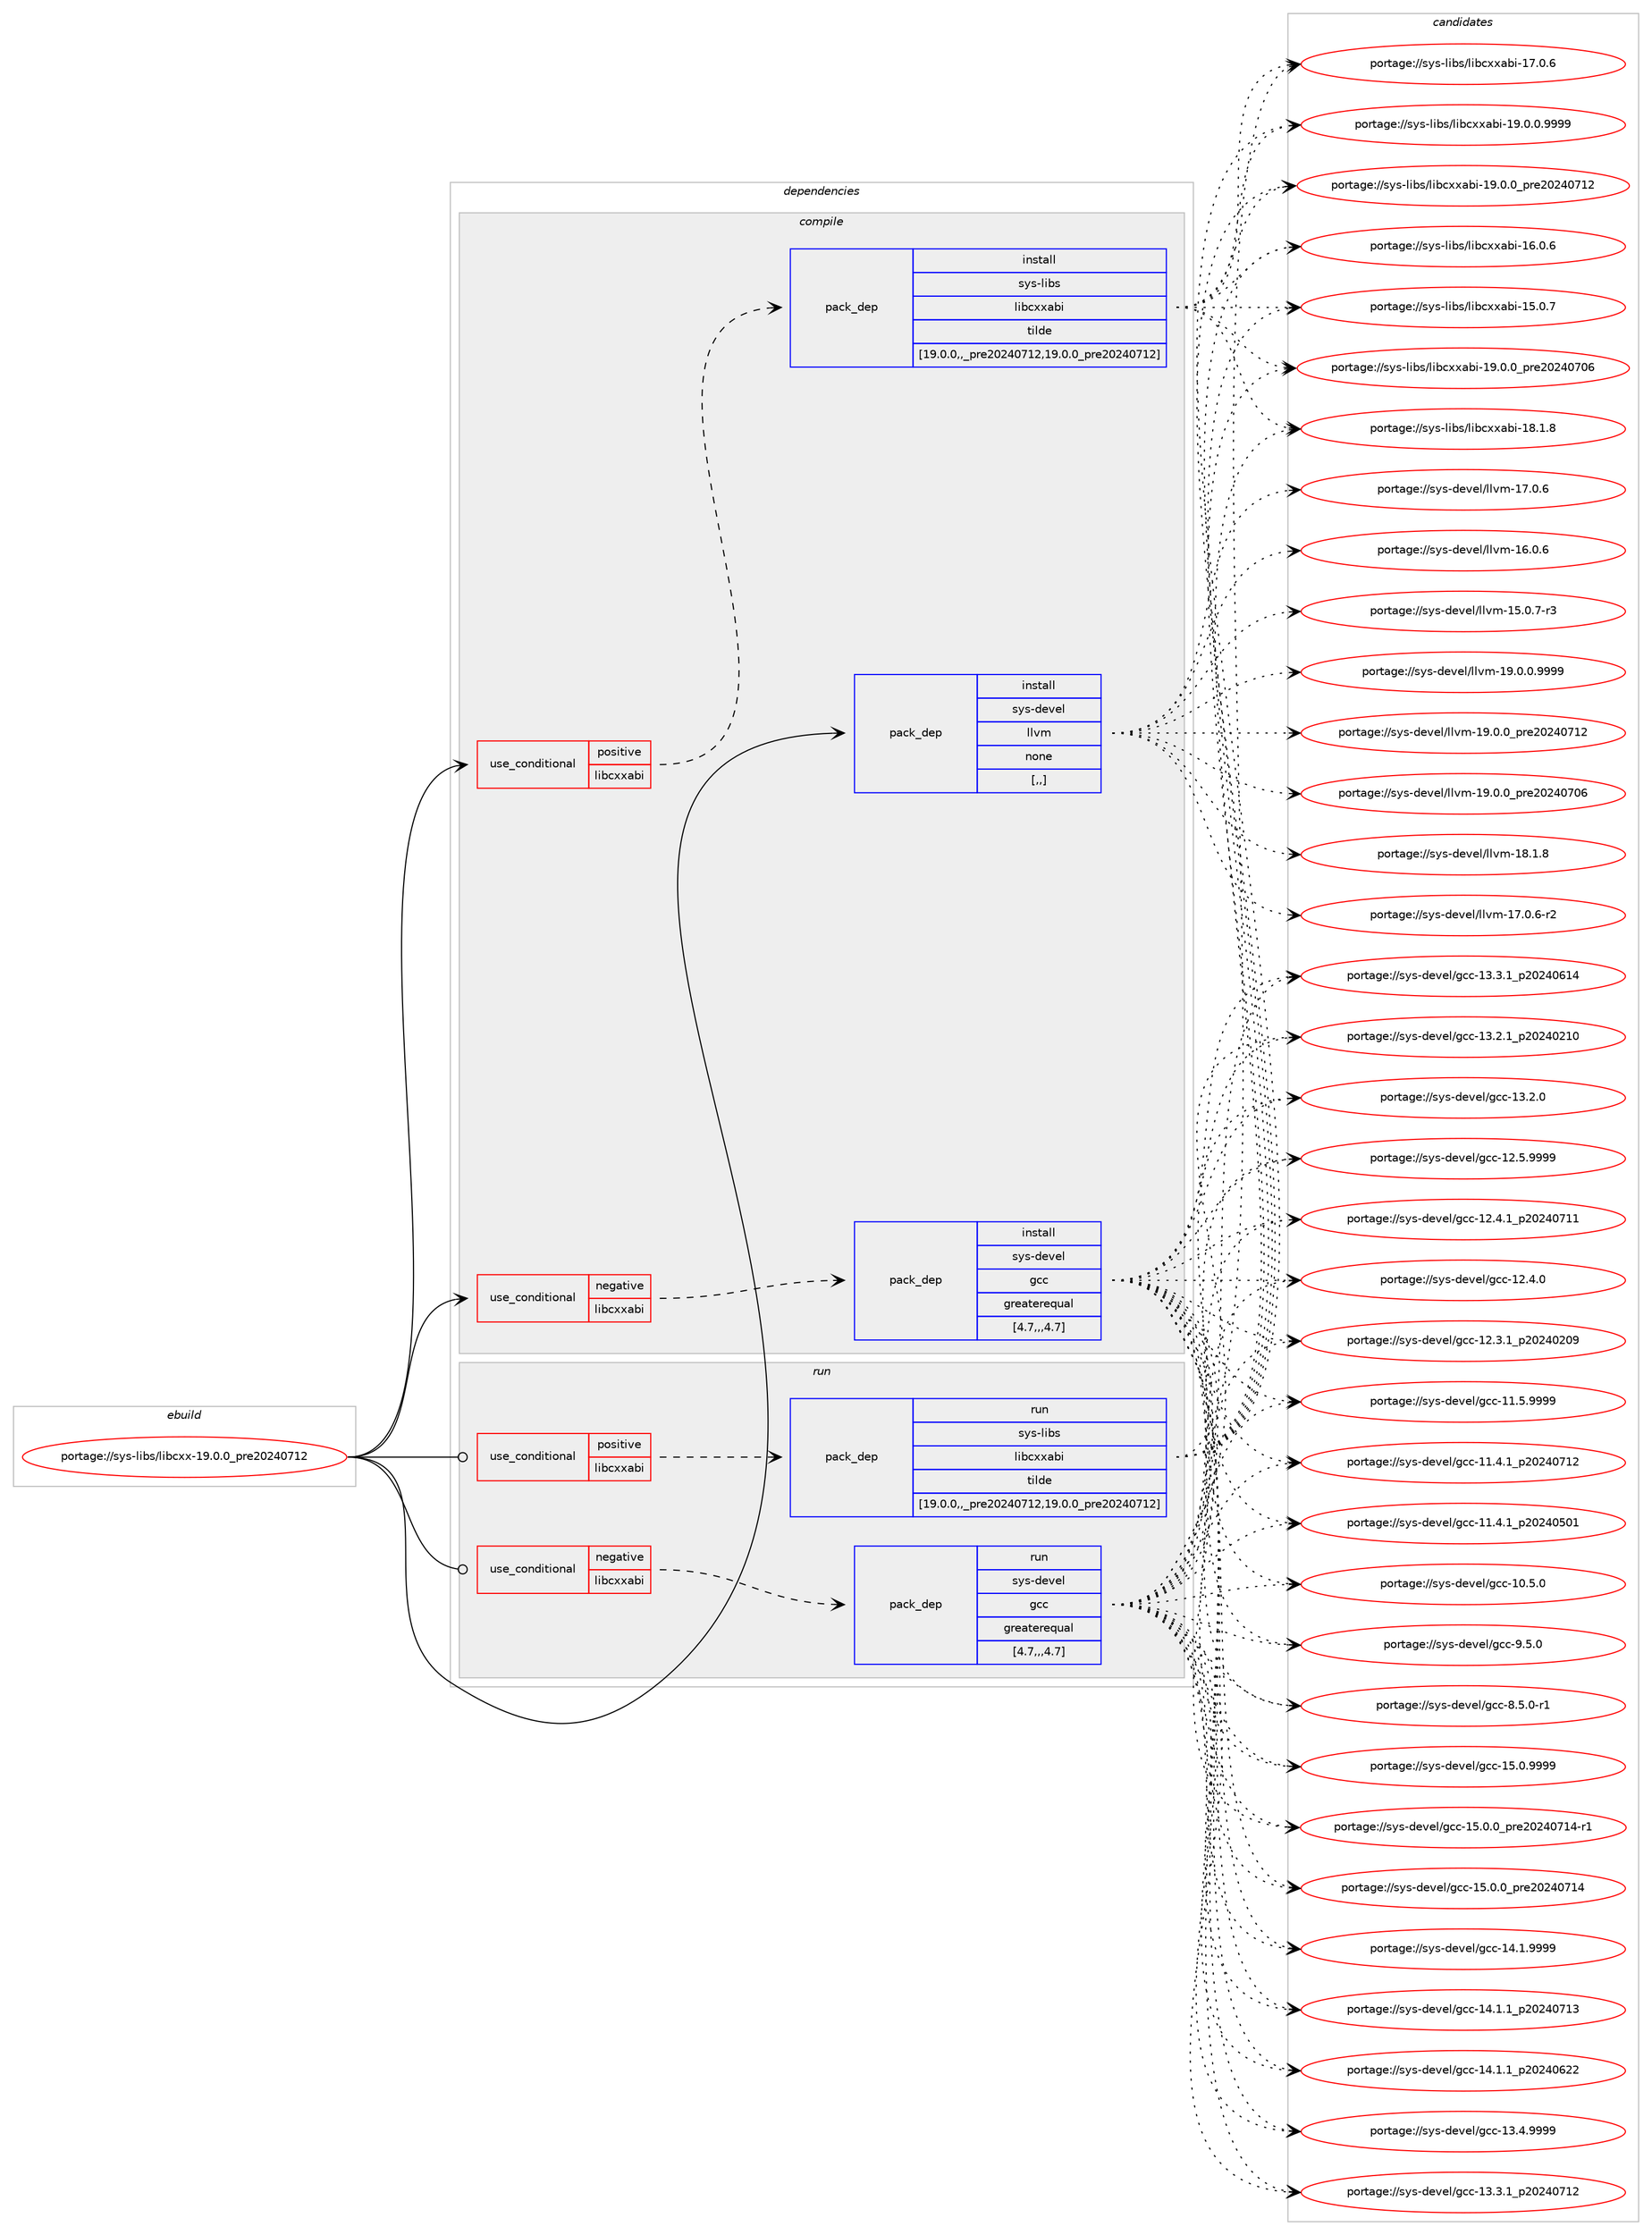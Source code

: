 digraph prolog {

# *************
# Graph options
# *************

newrank=true;
concentrate=true;
compound=true;
graph [rankdir=LR,fontname=Helvetica,fontsize=10,ranksep=1.5];#, ranksep=2.5, nodesep=0.2];
edge  [arrowhead=vee];
node  [fontname=Helvetica,fontsize=10];

# **********
# The ebuild
# **********

subgraph cluster_leftcol {
color=gray;
label=<<i>ebuild</i>>;
id [label="portage://sys-libs/libcxx-19.0.0_pre20240712", color=red, width=4, href="../sys-libs/libcxx-19.0.0_pre20240712.svg"];
}

# ****************
# The dependencies
# ****************

subgraph cluster_midcol {
color=gray;
label=<<i>dependencies</i>>;
subgraph cluster_compile {
fillcolor="#eeeeee";
style=filled;
label=<<i>compile</i>>;
subgraph cond116793 {
dependency438400 [label=<<TABLE BORDER="0" CELLBORDER="1" CELLSPACING="0" CELLPADDING="4"><TR><TD ROWSPAN="3" CELLPADDING="10">use_conditional</TD></TR><TR><TD>negative</TD></TR><TR><TD>libcxxabi</TD></TR></TABLE>>, shape=none, color=red];
subgraph pack318602 {
dependency438401 [label=<<TABLE BORDER="0" CELLBORDER="1" CELLSPACING="0" CELLPADDING="4" WIDTH="220"><TR><TD ROWSPAN="6" CELLPADDING="30">pack_dep</TD></TR><TR><TD WIDTH="110">install</TD></TR><TR><TD>sys-devel</TD></TR><TR><TD>gcc</TD></TR><TR><TD>greaterequal</TD></TR><TR><TD>[4.7,,,4.7]</TD></TR></TABLE>>, shape=none, color=blue];
}
dependency438400:e -> dependency438401:w [weight=20,style="dashed",arrowhead="vee"];
}
id:e -> dependency438400:w [weight=20,style="solid",arrowhead="vee"];
subgraph cond116794 {
dependency438402 [label=<<TABLE BORDER="0" CELLBORDER="1" CELLSPACING="0" CELLPADDING="4"><TR><TD ROWSPAN="3" CELLPADDING="10">use_conditional</TD></TR><TR><TD>positive</TD></TR><TR><TD>libcxxabi</TD></TR></TABLE>>, shape=none, color=red];
subgraph pack318603 {
dependency438403 [label=<<TABLE BORDER="0" CELLBORDER="1" CELLSPACING="0" CELLPADDING="4" WIDTH="220"><TR><TD ROWSPAN="6" CELLPADDING="30">pack_dep</TD></TR><TR><TD WIDTH="110">install</TD></TR><TR><TD>sys-libs</TD></TR><TR><TD>libcxxabi</TD></TR><TR><TD>tilde</TD></TR><TR><TD>[19.0.0,,_pre20240712,19.0.0_pre20240712]</TD></TR></TABLE>>, shape=none, color=blue];
}
dependency438402:e -> dependency438403:w [weight=20,style="dashed",arrowhead="vee"];
}
id:e -> dependency438402:w [weight=20,style="solid",arrowhead="vee"];
subgraph pack318604 {
dependency438404 [label=<<TABLE BORDER="0" CELLBORDER="1" CELLSPACING="0" CELLPADDING="4" WIDTH="220"><TR><TD ROWSPAN="6" CELLPADDING="30">pack_dep</TD></TR><TR><TD WIDTH="110">install</TD></TR><TR><TD>sys-devel</TD></TR><TR><TD>llvm</TD></TR><TR><TD>none</TD></TR><TR><TD>[,,]</TD></TR></TABLE>>, shape=none, color=blue];
}
id:e -> dependency438404:w [weight=20,style="solid",arrowhead="vee"];
}
subgraph cluster_compileandrun {
fillcolor="#eeeeee";
style=filled;
label=<<i>compile and run</i>>;
}
subgraph cluster_run {
fillcolor="#eeeeee";
style=filled;
label=<<i>run</i>>;
subgraph cond116795 {
dependency438405 [label=<<TABLE BORDER="0" CELLBORDER="1" CELLSPACING="0" CELLPADDING="4"><TR><TD ROWSPAN="3" CELLPADDING="10">use_conditional</TD></TR><TR><TD>negative</TD></TR><TR><TD>libcxxabi</TD></TR></TABLE>>, shape=none, color=red];
subgraph pack318605 {
dependency438406 [label=<<TABLE BORDER="0" CELLBORDER="1" CELLSPACING="0" CELLPADDING="4" WIDTH="220"><TR><TD ROWSPAN="6" CELLPADDING="30">pack_dep</TD></TR><TR><TD WIDTH="110">run</TD></TR><TR><TD>sys-devel</TD></TR><TR><TD>gcc</TD></TR><TR><TD>greaterequal</TD></TR><TR><TD>[4.7,,,4.7]</TD></TR></TABLE>>, shape=none, color=blue];
}
dependency438405:e -> dependency438406:w [weight=20,style="dashed",arrowhead="vee"];
}
id:e -> dependency438405:w [weight=20,style="solid",arrowhead="odot"];
subgraph cond116796 {
dependency438407 [label=<<TABLE BORDER="0" CELLBORDER="1" CELLSPACING="0" CELLPADDING="4"><TR><TD ROWSPAN="3" CELLPADDING="10">use_conditional</TD></TR><TR><TD>positive</TD></TR><TR><TD>libcxxabi</TD></TR></TABLE>>, shape=none, color=red];
subgraph pack318606 {
dependency438408 [label=<<TABLE BORDER="0" CELLBORDER="1" CELLSPACING="0" CELLPADDING="4" WIDTH="220"><TR><TD ROWSPAN="6" CELLPADDING="30">pack_dep</TD></TR><TR><TD WIDTH="110">run</TD></TR><TR><TD>sys-libs</TD></TR><TR><TD>libcxxabi</TD></TR><TR><TD>tilde</TD></TR><TR><TD>[19.0.0,,_pre20240712,19.0.0_pre20240712]</TD></TR></TABLE>>, shape=none, color=blue];
}
dependency438407:e -> dependency438408:w [weight=20,style="dashed",arrowhead="vee"];
}
id:e -> dependency438407:w [weight=20,style="solid",arrowhead="odot"];
}
}

# **************
# The candidates
# **************

subgraph cluster_choices {
rank=same;
color=gray;
label=<<i>candidates</i>>;

subgraph choice318602 {
color=black;
nodesep=1;
choice1151211154510010111810110847103999945495346484657575757 [label="portage://sys-devel/gcc-15.0.9999", color=red, width=4,href="../sys-devel/gcc-15.0.9999.svg"];
choice11512111545100101118101108471039999454953464846489511211410150485052485549524511449 [label="portage://sys-devel/gcc-15.0.0_pre20240714-r1", color=red, width=4,href="../sys-devel/gcc-15.0.0_pre20240714-r1.svg"];
choice1151211154510010111810110847103999945495346484648951121141015048505248554952 [label="portage://sys-devel/gcc-15.0.0_pre20240714", color=red, width=4,href="../sys-devel/gcc-15.0.0_pre20240714.svg"];
choice1151211154510010111810110847103999945495246494657575757 [label="portage://sys-devel/gcc-14.1.9999", color=red, width=4,href="../sys-devel/gcc-14.1.9999.svg"];
choice1151211154510010111810110847103999945495246494649951125048505248554951 [label="portage://sys-devel/gcc-14.1.1_p20240713", color=red, width=4,href="../sys-devel/gcc-14.1.1_p20240713.svg"];
choice1151211154510010111810110847103999945495246494649951125048505248545050 [label="portage://sys-devel/gcc-14.1.1_p20240622", color=red, width=4,href="../sys-devel/gcc-14.1.1_p20240622.svg"];
choice1151211154510010111810110847103999945495146524657575757 [label="portage://sys-devel/gcc-13.4.9999", color=red, width=4,href="../sys-devel/gcc-13.4.9999.svg"];
choice1151211154510010111810110847103999945495146514649951125048505248554950 [label="portage://sys-devel/gcc-13.3.1_p20240712", color=red, width=4,href="../sys-devel/gcc-13.3.1_p20240712.svg"];
choice1151211154510010111810110847103999945495146514649951125048505248544952 [label="portage://sys-devel/gcc-13.3.1_p20240614", color=red, width=4,href="../sys-devel/gcc-13.3.1_p20240614.svg"];
choice1151211154510010111810110847103999945495146504649951125048505248504948 [label="portage://sys-devel/gcc-13.2.1_p20240210", color=red, width=4,href="../sys-devel/gcc-13.2.1_p20240210.svg"];
choice1151211154510010111810110847103999945495146504648 [label="portage://sys-devel/gcc-13.2.0", color=red, width=4,href="../sys-devel/gcc-13.2.0.svg"];
choice1151211154510010111810110847103999945495046534657575757 [label="portage://sys-devel/gcc-12.5.9999", color=red, width=4,href="../sys-devel/gcc-12.5.9999.svg"];
choice1151211154510010111810110847103999945495046524649951125048505248554949 [label="portage://sys-devel/gcc-12.4.1_p20240711", color=red, width=4,href="../sys-devel/gcc-12.4.1_p20240711.svg"];
choice1151211154510010111810110847103999945495046524648 [label="portage://sys-devel/gcc-12.4.0", color=red, width=4,href="../sys-devel/gcc-12.4.0.svg"];
choice1151211154510010111810110847103999945495046514649951125048505248504857 [label="portage://sys-devel/gcc-12.3.1_p20240209", color=red, width=4,href="../sys-devel/gcc-12.3.1_p20240209.svg"];
choice1151211154510010111810110847103999945494946534657575757 [label="portage://sys-devel/gcc-11.5.9999", color=red, width=4,href="../sys-devel/gcc-11.5.9999.svg"];
choice1151211154510010111810110847103999945494946524649951125048505248554950 [label="portage://sys-devel/gcc-11.4.1_p20240712", color=red, width=4,href="../sys-devel/gcc-11.4.1_p20240712.svg"];
choice1151211154510010111810110847103999945494946524649951125048505248534849 [label="portage://sys-devel/gcc-11.4.1_p20240501", color=red, width=4,href="../sys-devel/gcc-11.4.1_p20240501.svg"];
choice1151211154510010111810110847103999945494846534648 [label="portage://sys-devel/gcc-10.5.0", color=red, width=4,href="../sys-devel/gcc-10.5.0.svg"];
choice11512111545100101118101108471039999455746534648 [label="portage://sys-devel/gcc-9.5.0", color=red, width=4,href="../sys-devel/gcc-9.5.0.svg"];
choice115121115451001011181011084710399994556465346484511449 [label="portage://sys-devel/gcc-8.5.0-r1", color=red, width=4,href="../sys-devel/gcc-8.5.0-r1.svg"];
dependency438401:e -> choice1151211154510010111810110847103999945495346484657575757:w [style=dotted,weight="100"];
dependency438401:e -> choice11512111545100101118101108471039999454953464846489511211410150485052485549524511449:w [style=dotted,weight="100"];
dependency438401:e -> choice1151211154510010111810110847103999945495346484648951121141015048505248554952:w [style=dotted,weight="100"];
dependency438401:e -> choice1151211154510010111810110847103999945495246494657575757:w [style=dotted,weight="100"];
dependency438401:e -> choice1151211154510010111810110847103999945495246494649951125048505248554951:w [style=dotted,weight="100"];
dependency438401:e -> choice1151211154510010111810110847103999945495246494649951125048505248545050:w [style=dotted,weight="100"];
dependency438401:e -> choice1151211154510010111810110847103999945495146524657575757:w [style=dotted,weight="100"];
dependency438401:e -> choice1151211154510010111810110847103999945495146514649951125048505248554950:w [style=dotted,weight="100"];
dependency438401:e -> choice1151211154510010111810110847103999945495146514649951125048505248544952:w [style=dotted,weight="100"];
dependency438401:e -> choice1151211154510010111810110847103999945495146504649951125048505248504948:w [style=dotted,weight="100"];
dependency438401:e -> choice1151211154510010111810110847103999945495146504648:w [style=dotted,weight="100"];
dependency438401:e -> choice1151211154510010111810110847103999945495046534657575757:w [style=dotted,weight="100"];
dependency438401:e -> choice1151211154510010111810110847103999945495046524649951125048505248554949:w [style=dotted,weight="100"];
dependency438401:e -> choice1151211154510010111810110847103999945495046524648:w [style=dotted,weight="100"];
dependency438401:e -> choice1151211154510010111810110847103999945495046514649951125048505248504857:w [style=dotted,weight="100"];
dependency438401:e -> choice1151211154510010111810110847103999945494946534657575757:w [style=dotted,weight="100"];
dependency438401:e -> choice1151211154510010111810110847103999945494946524649951125048505248554950:w [style=dotted,weight="100"];
dependency438401:e -> choice1151211154510010111810110847103999945494946524649951125048505248534849:w [style=dotted,weight="100"];
dependency438401:e -> choice1151211154510010111810110847103999945494846534648:w [style=dotted,weight="100"];
dependency438401:e -> choice11512111545100101118101108471039999455746534648:w [style=dotted,weight="100"];
dependency438401:e -> choice115121115451001011181011084710399994556465346484511449:w [style=dotted,weight="100"];
}
subgraph choice318603 {
color=black;
nodesep=1;
choice11512111545108105981154710810598991201209798105454957464846484657575757 [label="portage://sys-libs/libcxxabi-19.0.0.9999", color=red, width=4,href="../sys-libs/libcxxabi-19.0.0.9999.svg"];
choice1151211154510810598115471081059899120120979810545495746484648951121141015048505248554950 [label="portage://sys-libs/libcxxabi-19.0.0_pre20240712", color=red, width=4,href="../sys-libs/libcxxabi-19.0.0_pre20240712.svg"];
choice1151211154510810598115471081059899120120979810545495746484648951121141015048505248554854 [label="portage://sys-libs/libcxxabi-19.0.0_pre20240706", color=red, width=4,href="../sys-libs/libcxxabi-19.0.0_pre20240706.svg"];
choice1151211154510810598115471081059899120120979810545495646494656 [label="portage://sys-libs/libcxxabi-18.1.8", color=red, width=4,href="../sys-libs/libcxxabi-18.1.8.svg"];
choice1151211154510810598115471081059899120120979810545495546484654 [label="portage://sys-libs/libcxxabi-17.0.6", color=red, width=4,href="../sys-libs/libcxxabi-17.0.6.svg"];
choice1151211154510810598115471081059899120120979810545495446484654 [label="portage://sys-libs/libcxxabi-16.0.6", color=red, width=4,href="../sys-libs/libcxxabi-16.0.6.svg"];
choice1151211154510810598115471081059899120120979810545495346484655 [label="portage://sys-libs/libcxxabi-15.0.7", color=red, width=4,href="../sys-libs/libcxxabi-15.0.7.svg"];
dependency438403:e -> choice11512111545108105981154710810598991201209798105454957464846484657575757:w [style=dotted,weight="100"];
dependency438403:e -> choice1151211154510810598115471081059899120120979810545495746484648951121141015048505248554950:w [style=dotted,weight="100"];
dependency438403:e -> choice1151211154510810598115471081059899120120979810545495746484648951121141015048505248554854:w [style=dotted,weight="100"];
dependency438403:e -> choice1151211154510810598115471081059899120120979810545495646494656:w [style=dotted,weight="100"];
dependency438403:e -> choice1151211154510810598115471081059899120120979810545495546484654:w [style=dotted,weight="100"];
dependency438403:e -> choice1151211154510810598115471081059899120120979810545495446484654:w [style=dotted,weight="100"];
dependency438403:e -> choice1151211154510810598115471081059899120120979810545495346484655:w [style=dotted,weight="100"];
}
subgraph choice318604 {
color=black;
nodesep=1;
choice1151211154510010111810110847108108118109454957464846484657575757 [label="portage://sys-devel/llvm-19.0.0.9999", color=red, width=4,href="../sys-devel/llvm-19.0.0.9999.svg"];
choice115121115451001011181011084710810811810945495746484648951121141015048505248554950 [label="portage://sys-devel/llvm-19.0.0_pre20240712", color=red, width=4,href="../sys-devel/llvm-19.0.0_pre20240712.svg"];
choice115121115451001011181011084710810811810945495746484648951121141015048505248554854 [label="portage://sys-devel/llvm-19.0.0_pre20240706", color=red, width=4,href="../sys-devel/llvm-19.0.0_pre20240706.svg"];
choice115121115451001011181011084710810811810945495646494656 [label="portage://sys-devel/llvm-18.1.8", color=red, width=4,href="../sys-devel/llvm-18.1.8.svg"];
choice1151211154510010111810110847108108118109454955464846544511450 [label="portage://sys-devel/llvm-17.0.6-r2", color=red, width=4,href="../sys-devel/llvm-17.0.6-r2.svg"];
choice115121115451001011181011084710810811810945495546484654 [label="portage://sys-devel/llvm-17.0.6", color=red, width=4,href="../sys-devel/llvm-17.0.6.svg"];
choice115121115451001011181011084710810811810945495446484654 [label="portage://sys-devel/llvm-16.0.6", color=red, width=4,href="../sys-devel/llvm-16.0.6.svg"];
choice1151211154510010111810110847108108118109454953464846554511451 [label="portage://sys-devel/llvm-15.0.7-r3", color=red, width=4,href="../sys-devel/llvm-15.0.7-r3.svg"];
dependency438404:e -> choice1151211154510010111810110847108108118109454957464846484657575757:w [style=dotted,weight="100"];
dependency438404:e -> choice115121115451001011181011084710810811810945495746484648951121141015048505248554950:w [style=dotted,weight="100"];
dependency438404:e -> choice115121115451001011181011084710810811810945495746484648951121141015048505248554854:w [style=dotted,weight="100"];
dependency438404:e -> choice115121115451001011181011084710810811810945495646494656:w [style=dotted,weight="100"];
dependency438404:e -> choice1151211154510010111810110847108108118109454955464846544511450:w [style=dotted,weight="100"];
dependency438404:e -> choice115121115451001011181011084710810811810945495546484654:w [style=dotted,weight="100"];
dependency438404:e -> choice115121115451001011181011084710810811810945495446484654:w [style=dotted,weight="100"];
dependency438404:e -> choice1151211154510010111810110847108108118109454953464846554511451:w [style=dotted,weight="100"];
}
subgraph choice318605 {
color=black;
nodesep=1;
choice1151211154510010111810110847103999945495346484657575757 [label="portage://sys-devel/gcc-15.0.9999", color=red, width=4,href="../sys-devel/gcc-15.0.9999.svg"];
choice11512111545100101118101108471039999454953464846489511211410150485052485549524511449 [label="portage://sys-devel/gcc-15.0.0_pre20240714-r1", color=red, width=4,href="../sys-devel/gcc-15.0.0_pre20240714-r1.svg"];
choice1151211154510010111810110847103999945495346484648951121141015048505248554952 [label="portage://sys-devel/gcc-15.0.0_pre20240714", color=red, width=4,href="../sys-devel/gcc-15.0.0_pre20240714.svg"];
choice1151211154510010111810110847103999945495246494657575757 [label="portage://sys-devel/gcc-14.1.9999", color=red, width=4,href="../sys-devel/gcc-14.1.9999.svg"];
choice1151211154510010111810110847103999945495246494649951125048505248554951 [label="portage://sys-devel/gcc-14.1.1_p20240713", color=red, width=4,href="../sys-devel/gcc-14.1.1_p20240713.svg"];
choice1151211154510010111810110847103999945495246494649951125048505248545050 [label="portage://sys-devel/gcc-14.1.1_p20240622", color=red, width=4,href="../sys-devel/gcc-14.1.1_p20240622.svg"];
choice1151211154510010111810110847103999945495146524657575757 [label="portage://sys-devel/gcc-13.4.9999", color=red, width=4,href="../sys-devel/gcc-13.4.9999.svg"];
choice1151211154510010111810110847103999945495146514649951125048505248554950 [label="portage://sys-devel/gcc-13.3.1_p20240712", color=red, width=4,href="../sys-devel/gcc-13.3.1_p20240712.svg"];
choice1151211154510010111810110847103999945495146514649951125048505248544952 [label="portage://sys-devel/gcc-13.3.1_p20240614", color=red, width=4,href="../sys-devel/gcc-13.3.1_p20240614.svg"];
choice1151211154510010111810110847103999945495146504649951125048505248504948 [label="portage://sys-devel/gcc-13.2.1_p20240210", color=red, width=4,href="../sys-devel/gcc-13.2.1_p20240210.svg"];
choice1151211154510010111810110847103999945495146504648 [label="portage://sys-devel/gcc-13.2.0", color=red, width=4,href="../sys-devel/gcc-13.2.0.svg"];
choice1151211154510010111810110847103999945495046534657575757 [label="portage://sys-devel/gcc-12.5.9999", color=red, width=4,href="../sys-devel/gcc-12.5.9999.svg"];
choice1151211154510010111810110847103999945495046524649951125048505248554949 [label="portage://sys-devel/gcc-12.4.1_p20240711", color=red, width=4,href="../sys-devel/gcc-12.4.1_p20240711.svg"];
choice1151211154510010111810110847103999945495046524648 [label="portage://sys-devel/gcc-12.4.0", color=red, width=4,href="../sys-devel/gcc-12.4.0.svg"];
choice1151211154510010111810110847103999945495046514649951125048505248504857 [label="portage://sys-devel/gcc-12.3.1_p20240209", color=red, width=4,href="../sys-devel/gcc-12.3.1_p20240209.svg"];
choice1151211154510010111810110847103999945494946534657575757 [label="portage://sys-devel/gcc-11.5.9999", color=red, width=4,href="../sys-devel/gcc-11.5.9999.svg"];
choice1151211154510010111810110847103999945494946524649951125048505248554950 [label="portage://sys-devel/gcc-11.4.1_p20240712", color=red, width=4,href="../sys-devel/gcc-11.4.1_p20240712.svg"];
choice1151211154510010111810110847103999945494946524649951125048505248534849 [label="portage://sys-devel/gcc-11.4.1_p20240501", color=red, width=4,href="../sys-devel/gcc-11.4.1_p20240501.svg"];
choice1151211154510010111810110847103999945494846534648 [label="portage://sys-devel/gcc-10.5.0", color=red, width=4,href="../sys-devel/gcc-10.5.0.svg"];
choice11512111545100101118101108471039999455746534648 [label="portage://sys-devel/gcc-9.5.0", color=red, width=4,href="../sys-devel/gcc-9.5.0.svg"];
choice115121115451001011181011084710399994556465346484511449 [label="portage://sys-devel/gcc-8.5.0-r1", color=red, width=4,href="../sys-devel/gcc-8.5.0-r1.svg"];
dependency438406:e -> choice1151211154510010111810110847103999945495346484657575757:w [style=dotted,weight="100"];
dependency438406:e -> choice11512111545100101118101108471039999454953464846489511211410150485052485549524511449:w [style=dotted,weight="100"];
dependency438406:e -> choice1151211154510010111810110847103999945495346484648951121141015048505248554952:w [style=dotted,weight="100"];
dependency438406:e -> choice1151211154510010111810110847103999945495246494657575757:w [style=dotted,weight="100"];
dependency438406:e -> choice1151211154510010111810110847103999945495246494649951125048505248554951:w [style=dotted,weight="100"];
dependency438406:e -> choice1151211154510010111810110847103999945495246494649951125048505248545050:w [style=dotted,weight="100"];
dependency438406:e -> choice1151211154510010111810110847103999945495146524657575757:w [style=dotted,weight="100"];
dependency438406:e -> choice1151211154510010111810110847103999945495146514649951125048505248554950:w [style=dotted,weight="100"];
dependency438406:e -> choice1151211154510010111810110847103999945495146514649951125048505248544952:w [style=dotted,weight="100"];
dependency438406:e -> choice1151211154510010111810110847103999945495146504649951125048505248504948:w [style=dotted,weight="100"];
dependency438406:e -> choice1151211154510010111810110847103999945495146504648:w [style=dotted,weight="100"];
dependency438406:e -> choice1151211154510010111810110847103999945495046534657575757:w [style=dotted,weight="100"];
dependency438406:e -> choice1151211154510010111810110847103999945495046524649951125048505248554949:w [style=dotted,weight="100"];
dependency438406:e -> choice1151211154510010111810110847103999945495046524648:w [style=dotted,weight="100"];
dependency438406:e -> choice1151211154510010111810110847103999945495046514649951125048505248504857:w [style=dotted,weight="100"];
dependency438406:e -> choice1151211154510010111810110847103999945494946534657575757:w [style=dotted,weight="100"];
dependency438406:e -> choice1151211154510010111810110847103999945494946524649951125048505248554950:w [style=dotted,weight="100"];
dependency438406:e -> choice1151211154510010111810110847103999945494946524649951125048505248534849:w [style=dotted,weight="100"];
dependency438406:e -> choice1151211154510010111810110847103999945494846534648:w [style=dotted,weight="100"];
dependency438406:e -> choice11512111545100101118101108471039999455746534648:w [style=dotted,weight="100"];
dependency438406:e -> choice115121115451001011181011084710399994556465346484511449:w [style=dotted,weight="100"];
}
subgraph choice318606 {
color=black;
nodesep=1;
choice11512111545108105981154710810598991201209798105454957464846484657575757 [label="portage://sys-libs/libcxxabi-19.0.0.9999", color=red, width=4,href="../sys-libs/libcxxabi-19.0.0.9999.svg"];
choice1151211154510810598115471081059899120120979810545495746484648951121141015048505248554950 [label="portage://sys-libs/libcxxabi-19.0.0_pre20240712", color=red, width=4,href="../sys-libs/libcxxabi-19.0.0_pre20240712.svg"];
choice1151211154510810598115471081059899120120979810545495746484648951121141015048505248554854 [label="portage://sys-libs/libcxxabi-19.0.0_pre20240706", color=red, width=4,href="../sys-libs/libcxxabi-19.0.0_pre20240706.svg"];
choice1151211154510810598115471081059899120120979810545495646494656 [label="portage://sys-libs/libcxxabi-18.1.8", color=red, width=4,href="../sys-libs/libcxxabi-18.1.8.svg"];
choice1151211154510810598115471081059899120120979810545495546484654 [label="portage://sys-libs/libcxxabi-17.0.6", color=red, width=4,href="../sys-libs/libcxxabi-17.0.6.svg"];
choice1151211154510810598115471081059899120120979810545495446484654 [label="portage://sys-libs/libcxxabi-16.0.6", color=red, width=4,href="../sys-libs/libcxxabi-16.0.6.svg"];
choice1151211154510810598115471081059899120120979810545495346484655 [label="portage://sys-libs/libcxxabi-15.0.7", color=red, width=4,href="../sys-libs/libcxxabi-15.0.7.svg"];
dependency438408:e -> choice11512111545108105981154710810598991201209798105454957464846484657575757:w [style=dotted,weight="100"];
dependency438408:e -> choice1151211154510810598115471081059899120120979810545495746484648951121141015048505248554950:w [style=dotted,weight="100"];
dependency438408:e -> choice1151211154510810598115471081059899120120979810545495746484648951121141015048505248554854:w [style=dotted,weight="100"];
dependency438408:e -> choice1151211154510810598115471081059899120120979810545495646494656:w [style=dotted,weight="100"];
dependency438408:e -> choice1151211154510810598115471081059899120120979810545495546484654:w [style=dotted,weight="100"];
dependency438408:e -> choice1151211154510810598115471081059899120120979810545495446484654:w [style=dotted,weight="100"];
dependency438408:e -> choice1151211154510810598115471081059899120120979810545495346484655:w [style=dotted,weight="100"];
}
}

}
